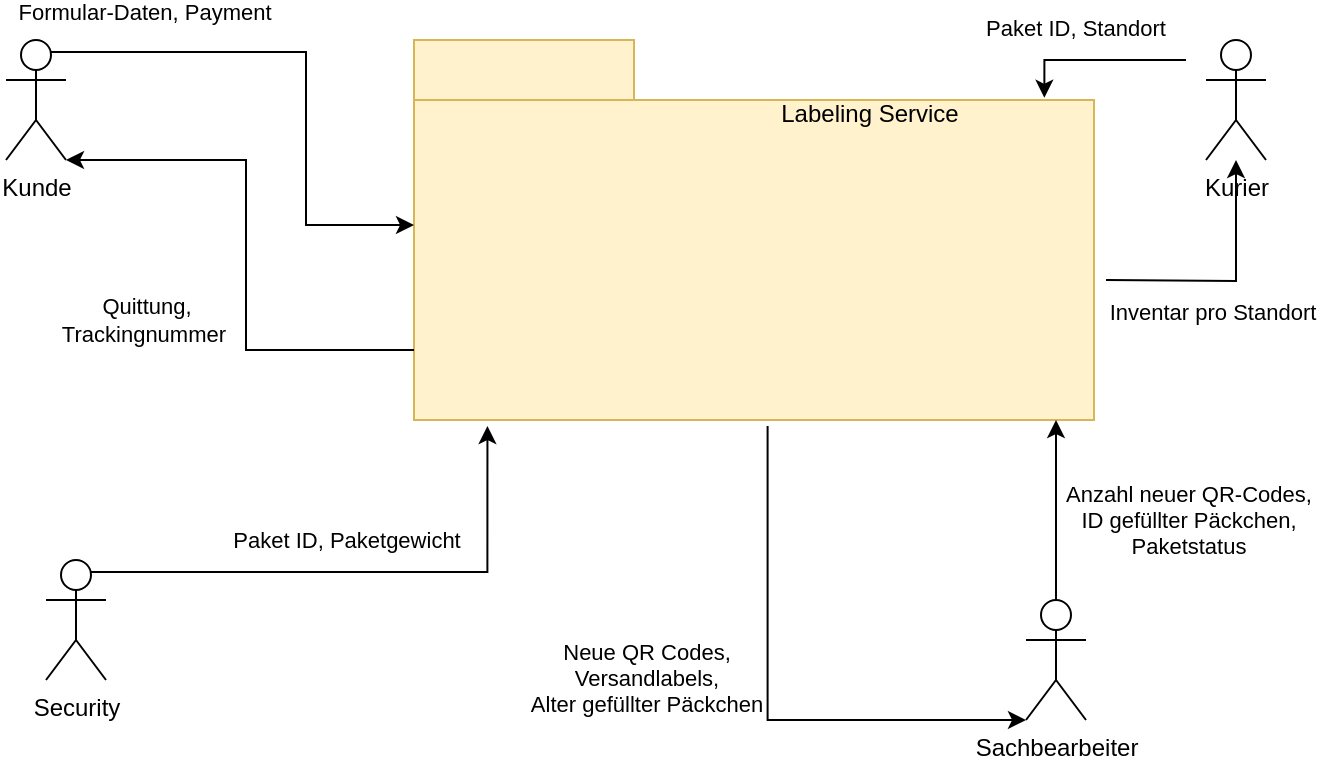 <mxfile version="22.1.3" type="github">
  <diagram name="Page-1" id="2YBvvXClWsGukQMizWep">
    <mxGraphModel dx="1218" dy="706" grid="1" gridSize="10" guides="1" tooltips="1" connect="1" arrows="1" fold="1" page="1" pageScale="1" pageWidth="827" pageHeight="1169" math="0" shadow="0">
      <root>
        <mxCell id="0" />
        <mxCell id="1" parent="0" />
        <mxCell id="WWbPmoFv4cMyil3xhWsc-2" value="" style="shape=folder;fontStyle=1;tabWidth=110;tabHeight=30;tabPosition=left;html=1;boundedLbl=1;labelInHeader=1;container=1;collapsible=0;whiteSpace=wrap;fillColor=#fff2cc;strokeColor=#d6b656;" parent="1" vertex="1">
          <mxGeometry x="244" y="160" width="340" height="190" as="geometry" />
        </mxCell>
        <mxCell id="WWbPmoFv4cMyil3xhWsc-3" value="Labeling Service" style="html=1;strokeColor=none;resizeWidth=1;resizeHeight=1;fillColor=none;part=1;connectable=0;allowArrows=0;deletable=0;whiteSpace=wrap;" parent="WWbPmoFv4cMyil3xhWsc-2" vertex="1">
          <mxGeometry width="136" height="13.571" relative="1" as="geometry">
            <mxPoint x="160" y="30" as="offset" />
          </mxGeometry>
        </mxCell>
        <mxCell id="WWbPmoFv4cMyil3xhWsc-4" value="Kunde" style="shape=umlActor;verticalLabelPosition=bottom;verticalAlign=top;html=1;" parent="1" vertex="1">
          <mxGeometry x="40" y="160" width="30" height="60" as="geometry" />
        </mxCell>
        <mxCell id="WWbPmoFv4cMyil3xhWsc-5" value="Security" style="shape=umlActor;verticalLabelPosition=bottom;verticalAlign=top;html=1;" parent="1" vertex="1">
          <mxGeometry x="60" y="420" width="30" height="60" as="geometry" />
        </mxCell>
        <mxCell id="WWbPmoFv4cMyil3xhWsc-7" value="Kurier" style="shape=umlActor;verticalLabelPosition=bottom;verticalAlign=top;html=1;" parent="1" vertex="1">
          <mxGeometry x="640" y="160" width="30" height="60" as="geometry" />
        </mxCell>
        <mxCell id="WWbPmoFv4cMyil3xhWsc-8" value="Sachbearbeiter" style="shape=umlActor;verticalLabelPosition=bottom;verticalAlign=top;html=1;" parent="1" vertex="1">
          <mxGeometry x="550" y="440" width="30" height="60" as="geometry" />
        </mxCell>
        <mxCell id="tnSh4lRwmTEVxGAhFn0a-5" style="edgeStyle=orthogonalEdgeStyle;rounded=0;orthogonalLoop=1;jettySize=auto;html=1;exitX=0.75;exitY=0.1;exitDx=0;exitDy=0;exitPerimeter=0;entryX=0.108;entryY=1.016;entryDx=0;entryDy=0;entryPerimeter=0;" parent="1" source="WWbPmoFv4cMyil3xhWsc-5" target="WWbPmoFv4cMyil3xhWsc-2" edge="1">
          <mxGeometry relative="1" as="geometry" />
        </mxCell>
        <mxCell id="tnSh4lRwmTEVxGAhFn0a-18" value="Paket ID, Paketgewicht" style="edgeLabel;html=1;align=center;verticalAlign=middle;resizable=0;points=[];" parent="tnSh4lRwmTEVxGAhFn0a-5" vertex="1" connectable="0">
          <mxGeometry x="0.303" y="-1" relative="1" as="geometry">
            <mxPoint x="-49" y="-17" as="offset" />
          </mxGeometry>
        </mxCell>
        <mxCell id="tnSh4lRwmTEVxGAhFn0a-7" style="edgeStyle=orthogonalEdgeStyle;rounded=0;orthogonalLoop=1;jettySize=auto;html=1;exitX=0.75;exitY=0.1;exitDx=0;exitDy=0;exitPerimeter=0;entryX=0;entryY=0;entryDx=0;entryDy=92.5;entryPerimeter=0;" parent="1" source="WWbPmoFv4cMyil3xhWsc-4" target="WWbPmoFv4cMyil3xhWsc-2" edge="1">
          <mxGeometry relative="1" as="geometry">
            <Array as="points">
              <mxPoint x="190" y="166" />
              <mxPoint x="190" y="252" />
            </Array>
          </mxGeometry>
        </mxCell>
        <mxCell id="tnSh4lRwmTEVxGAhFn0a-8" value="Formular-Daten, Payment" style="edgeLabel;html=1;align=center;verticalAlign=middle;resizable=0;points=[];" parent="tnSh4lRwmTEVxGAhFn0a-7" vertex="1" connectable="0">
          <mxGeometry x="-0.601" y="-2" relative="1" as="geometry">
            <mxPoint x="-7" y="-22" as="offset" />
          </mxGeometry>
        </mxCell>
        <mxCell id="tnSh4lRwmTEVxGAhFn0a-9" style="edgeStyle=orthogonalEdgeStyle;rounded=0;orthogonalLoop=1;jettySize=auto;html=1;exitX=0;exitY=0;exitDx=0;exitDy=155;exitPerimeter=0;entryX=1;entryY=1;entryDx=0;entryDy=0;entryPerimeter=0;" parent="1" source="WWbPmoFv4cMyil3xhWsc-2" target="WWbPmoFv4cMyil3xhWsc-4" edge="1">
          <mxGeometry relative="1" as="geometry">
            <Array as="points">
              <mxPoint x="160" y="220" />
            </Array>
          </mxGeometry>
        </mxCell>
        <mxCell id="tnSh4lRwmTEVxGAhFn0a-10" value="Quittung,&lt;br&gt;Trackingnummer&amp;nbsp;" style="edgeLabel;html=1;align=center;verticalAlign=middle;resizable=0;points=[];" parent="tnSh4lRwmTEVxGAhFn0a-9" vertex="1" connectable="0">
          <mxGeometry x="-0.098" y="-2" relative="1" as="geometry">
            <mxPoint x="-52" y="22" as="offset" />
          </mxGeometry>
        </mxCell>
        <mxCell id="tnSh4lRwmTEVxGAhFn0a-19" style="edgeStyle=orthogonalEdgeStyle;rounded=0;orthogonalLoop=1;jettySize=auto;html=1;entryX=0.927;entryY=0.152;entryDx=0;entryDy=0;entryPerimeter=0;" parent="1" target="WWbPmoFv4cMyil3xhWsc-2" edge="1">
          <mxGeometry relative="1" as="geometry">
            <mxPoint x="630" y="170" as="sourcePoint" />
            <mxPoint x="560.54" y="178.88" as="targetPoint" />
            <Array as="points">
              <mxPoint x="559" y="170" />
            </Array>
          </mxGeometry>
        </mxCell>
        <mxCell id="tnSh4lRwmTEVxGAhFn0a-20" value="Paket ID, Standort&amp;nbsp;" style="edgeLabel;html=1;align=center;verticalAlign=middle;resizable=0;points=[];" parent="tnSh4lRwmTEVxGAhFn0a-19" vertex="1" connectable="0">
          <mxGeometry x="-0.182" y="-3" relative="1" as="geometry">
            <mxPoint x="-18" y="-13" as="offset" />
          </mxGeometry>
        </mxCell>
        <mxCell id="tnSh4lRwmTEVxGAhFn0a-26" style="edgeStyle=orthogonalEdgeStyle;rounded=0;orthogonalLoop=1;jettySize=auto;html=1;" parent="1" target="WWbPmoFv4cMyil3xhWsc-7" edge="1">
          <mxGeometry relative="1" as="geometry">
            <mxPoint x="590" y="280" as="sourcePoint" />
          </mxGeometry>
        </mxCell>
        <mxCell id="tnSh4lRwmTEVxGAhFn0a-30" value="Inventar pro Standort" style="edgeLabel;html=1;align=center;verticalAlign=middle;resizable=0;points=[];" parent="tnSh4lRwmTEVxGAhFn0a-26" vertex="1" connectable="0">
          <mxGeometry x="-0.456" y="-5" relative="1" as="geometry">
            <mxPoint x="19" y="10" as="offset" />
          </mxGeometry>
        </mxCell>
        <mxCell id="tnSh4lRwmTEVxGAhFn0a-34" style="edgeStyle=orthogonalEdgeStyle;rounded=0;orthogonalLoop=1;jettySize=auto;html=1;exitX=0.52;exitY=1.016;exitDx=0;exitDy=0;exitPerimeter=0;entryX=0;entryY=1;entryDx=0;entryDy=0;entryPerimeter=0;" parent="1" source="WWbPmoFv4cMyil3xhWsc-2" target="WWbPmoFv4cMyil3xhWsc-8" edge="1">
          <mxGeometry relative="1" as="geometry">
            <Array as="points">
              <mxPoint x="421" y="500" />
            </Array>
          </mxGeometry>
        </mxCell>
        <mxCell id="tnSh4lRwmTEVxGAhFn0a-39" value="Neue QR Codes,&lt;br&gt;Versandlabels,&lt;br&gt;Alter gefüllter Päckchen" style="edgeLabel;html=1;align=center;verticalAlign=middle;resizable=0;points=[];" parent="tnSh4lRwmTEVxGAhFn0a-34" vertex="1" connectable="0">
          <mxGeometry x="-0.463" relative="1" as="geometry">
            <mxPoint x="-61" y="52" as="offset" />
          </mxGeometry>
        </mxCell>
        <mxCell id="tnSh4lRwmTEVxGAhFn0a-38" style="edgeStyle=orthogonalEdgeStyle;rounded=0;orthogonalLoop=1;jettySize=auto;html=1;exitX=0.5;exitY=0;exitDx=0;exitDy=0;exitPerimeter=0;" parent="1" source="WWbPmoFv4cMyil3xhWsc-8" edge="1">
          <mxGeometry relative="1" as="geometry">
            <mxPoint x="565" y="420" as="sourcePoint" />
            <mxPoint x="565" y="350" as="targetPoint" />
            <Array as="points" />
          </mxGeometry>
        </mxCell>
        <mxCell id="tnSh4lRwmTEVxGAhFn0a-40" value="Anzahl neuer QR-Codes,&lt;br&gt;ID gefüllter Päckchen,&lt;br&gt;Paketstatus" style="edgeLabel;html=1;align=center;verticalAlign=middle;resizable=0;points=[];" parent="tnSh4lRwmTEVxGAhFn0a-38" vertex="1" connectable="0">
          <mxGeometry x="0.208" y="-3" relative="1" as="geometry">
            <mxPoint x="62" y="14" as="offset" />
          </mxGeometry>
        </mxCell>
      </root>
    </mxGraphModel>
  </diagram>
</mxfile>
